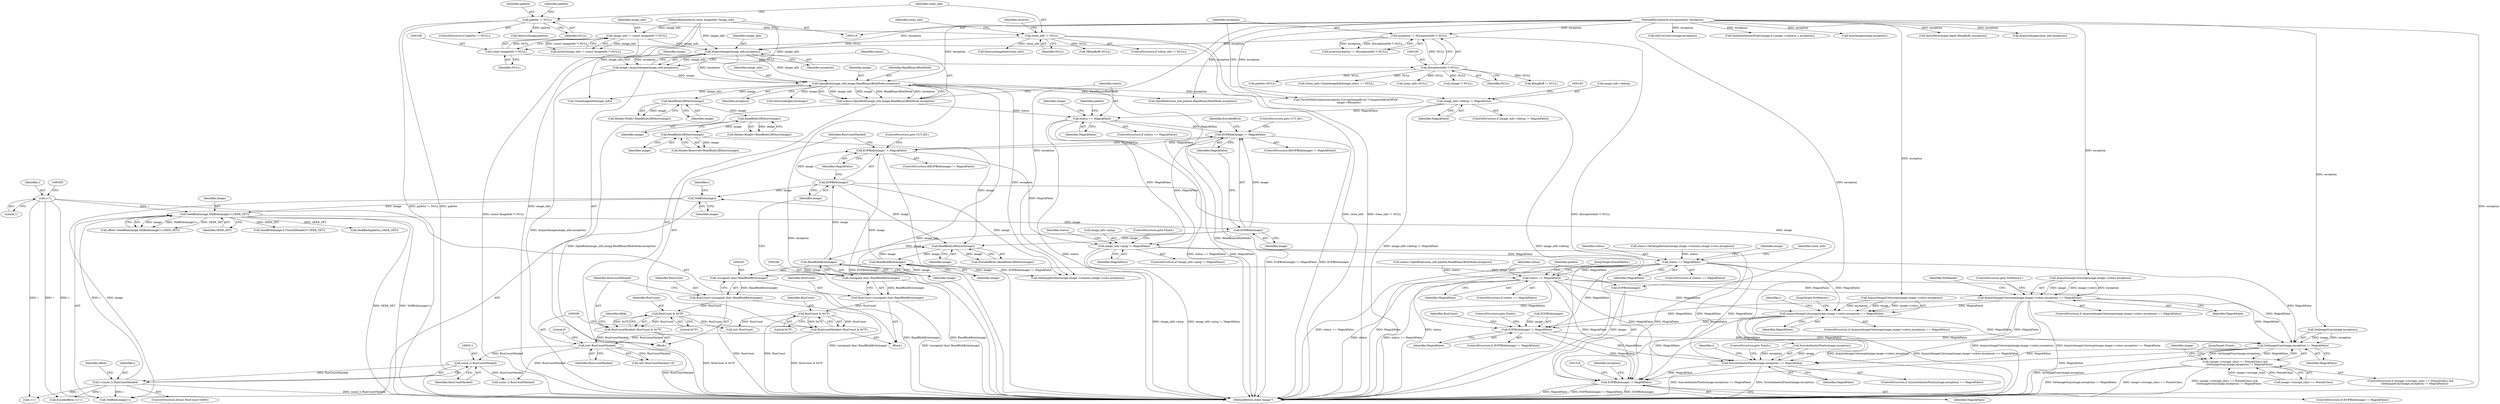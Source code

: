 digraph "0_ImageMagick_cdb383749ef7b68a38891440af8cc23e0115306d@pointer" {
"1000447" [label="(Call,image_info->ping != MagickFalse)"];
"1000330" [label="(Call,EOFBlob(image) != MagickFalse)"];
"1000331" [label="(Call,EOFBlob(image))"];
"1000315" [label="(Call,SeekBlob(image,TellBlob(image)+i,SEEK_SET))"];
"1000318" [label="(Call,TellBlob(image))"];
"1000353" [label="(Call,EOFBlob(image))"];
"1000349" [label="(Call,ReadBlobByte(image))"];
"1000282" [label="(Call,ReadBlobByte(image))"];
"1000276" [label="(Call,ReadBlobLSBShort(image))"];
"1000250" [label="(Call,ReadBlobLSBShort(image))"];
"1000244" [label="(Call,ReadBlobLSBShort(image))"];
"1000238" [label="(Call,ReadBlobLSBShort(image))"];
"1000210" [label="(Call,OpenBlob(image_info,image,ReadBinaryBlobMode,exception))"];
"1000205" [label="(Call,AcquireImage(image_info,exception))"];
"1000165" [label="(Call,image_info != (const ImageInfo *) NULL)"];
"1000120" [label="(MethodParameterIn,const ImageInfo *image_info)"];
"1000167" [label="(Call,(const ImageInfo *) NULL)"];
"1000133" [label="(Call,clone_info != NULL)"];
"1000125" [label="(Call,palette != NULL)"];
"1000192" [label="(Call,exception != (ExceptionInfo *) NULL)"];
"1000121" [label="(MethodParameterIn,ExceptionInfo *exception)"];
"1000194" [label="(Call,(ExceptionInfo *) NULL)"];
"1000203" [label="(Call,image=AcquireImage(image_info,exception))"];
"1000308" [label="(Call,i=(ssize_t) RunCountMasked)"];
"1000310" [label="(Call,(ssize_t) RunCountMasked)"];
"1000294" [label="(Call,(int) RunCountMasked)"];
"1000284" [label="(Call,RunCountMasked=RunCount & 0x7F)"];
"1000286" [label="(Call,RunCount & 0x7F)"];
"1000278" [label="(Call,RunCount=(unsigned char) ReadBlobByte(image))"];
"1000280" [label="(Call,(unsigned char) ReadBlobByte(image))"];
"1000357" [label="(Call,RunCountMasked=RunCount & 0x7F)"];
"1000359" [label="(Call,RunCount & 0x7F)"];
"1000345" [label="(Call,RunCount=(unsigned char) ReadBlobByte(image))"];
"1000347" [label="(Call,(unsigned char) ReadBlobByte(image))"];
"1000299" [label="(Call,i=1)"];
"1000216" [label="(Call,status == MagickFalse)"];
"1000208" [label="(Call,status=OpenBlob(image_info,image,ReadBinaryBlobMode,exception))"];
"1000177" [label="(Call,image_info->debug != MagickFalse)"];
"1000352" [label="(Call,EOFBlob(image) != MagickFalse)"];
"1000465" [label="(Call,status == MagickFalse)"];
"1000634" [label="(Call,status == MagickFalse)"];
"1000769" [label="(Call,AcquireImageColormap(image,image->colors,exception) == MagickFalse)"];
"1001039" [label="(Call,AcquireImageColormap(image,image->colors,exception) == MagickFalse)"];
"1001270" [label="(Call,EOFBlob(image) != MagickFalse)"];
"1001309" [label="(Call,SetImageGray(image,exception) != MagickFalse)"];
"1001303" [label="(Call,(image->storage_class == PseudoClass) &&\n          (SetImageGray(image,exception) != MagickFalse))"];
"1001472" [label="(Call,SyncAuthenticPixels(image,exception) == MagickFalse)"];
"1001506" [label="(Call,EOFBlob(image) != MagickFalse)"];
"1000192" [label="(Call,exception != (ExceptionInfo *) NULL)"];
"1000317" [label="(Call,TellBlob(image)+i)"];
"1000309" [label="(Identifier,i)"];
"1000194" [label="(Call,(ExceptionInfo *) NULL)"];
"1000126" [label="(Identifier,palette)"];
"1000347" [label="(Call,(unsigned char) ReadBlobByte(image))"];
"1000649" [label="(Identifier,palette)"];
"1000277" [label="(Identifier,image)"];
"1000246" [label="(Call,Header.Reserved=ReadBlobLSBShort(image))"];
"1000178" [label="(Call,image_info->debug)"];
"1001046" [label="(Identifier,MagickFalse)"];
"1000290" [label="(Identifier,ldblk)"];
"1000346" [label="(Identifier,RunCount)"];
"1001471" [label="(ControlStructure,if (SyncAuthenticPixels(image,exception) == MagickFalse))"];
"1001413" [label="(Identifier,i)"];
"1000361" [label="(Literal,0x7F)"];
"1000448" [label="(Call,image_info->ping)"];
"1000857" [label="(Call,SeekBlob(palette,j,SEEK_SET))"];
"1001040" [label="(Call,AcquireImageColormap(image,image->colors,exception))"];
"1000216" [label="(Call,status == MagickFalse)"];
"1000353" [label="(Call,EOFBlob(image))"];
"1000286" [label="(Call,RunCount & 0x7F)"];
"1001271" [label="(Call,EOFBlob(image))"];
"1000165" [label="(Call,image_info != (const ImageInfo *) NULL)"];
"1000213" [label="(Identifier,ReadBinaryBlobMode)"];
"1000287" [label="(Identifier,RunCount)"];
"1000282" [label="(Call,ReadBlobByte(image))"];
"1000208" [label="(Call,status=OpenBlob(image_info,image,ReadBinaryBlobMode,exception))"];
"1000239" [label="(Identifier,image)"];
"1001511" [label="(Identifier,exception)"];
"1001276" [label="(Identifier,RunCount)"];
"1001505" [label="(ControlStructure,if (EOFBlob(image) != MagickFalse))"];
"1000352" [label="(Call,EOFBlob(image) != MagickFalse)"];
"1000304" [label="(Call,(int) RunCount)"];
"1000217" [label="(Identifier,status)"];
"1000176" [label="(ControlStructure,if (image_info->debug != MagickFalse))"];
"1000359" [label="(Call,RunCount & 0x7F)"];
"1001303" [label="(Call,(image->storage_class == PseudoClass) &&\n          (SetImageGray(image,exception) != MagickFalse))"];
"1000127" [label="(Identifier,NULL)"];
"1000196" [label="(Identifier,NULL)"];
"1000274" [label="(Call,EncodedByte=ReadBlobLSBShort(image))"];
"1000296" [label="(Identifier,RunCountMasked)"];
"1000124" [label="(ControlStructure,if (palette != NULL))"];
"1000336" [label="(Identifier,EncodedByte)"];
"1000467" [label="(Identifier,MagickFalse)"];
"1001473" [label="(Call,SyncAuthenticPixels(image,exception))"];
"1000360" [label="(Identifier,RunCount)"];
"1000313" [label="(Call,offset=SeekBlob(image,TellBlob(image)+i,SEEK_SET))"];
"1000465" [label="(Call,status == MagickFalse)"];
"1000464" [label="(ControlStructure,if (status == MagickFalse))"];
"1000280" [label="(Call,(unsigned char) ReadBlobByte(image))"];
"1000212" [label="(Identifier,image)"];
"1000636" [label="(Identifier,MagickFalse)"];
"1001476" [label="(Identifier,MagickFalse)"];
"1001318" [label="(Identifier,image)"];
"1000122" [label="(Block,)"];
"1000628" [label="(Call,OpenBlob(clone_info,palette,ReadBinaryBlobMode,exception))"];
"1001317" [label="(Call,GetCutColors(image,exception))"];
"1000472" [label="(Call,(clone_info=CloneImageInfo(image_info)) == NULL)"];
"1000279" [label="(Identifier,RunCount)"];
"1000240" [label="(Call,Header.Height=ReadBlobLSBShort(image))"];
"1000285" [label="(Identifier,RunCountMasked)"];
"1000452" [label="(ControlStructure,goto Finish;)"];
"1000312" [label="(Identifier,RunCountMasked)"];
"1000278" [label="(Call,RunCount=(unsigned char) ReadBlobByte(image))"];
"1001048" [label="(JumpTarget,NoMemory:)"];
"1000231" [label="(Call,clone_info=NULL)"];
"1001477" [label="(ControlStructure,goto Finish;)"];
"1000446" [label="(ControlStructure,if (image_info->ping != MagickFalse))"];
"1000137" [label="(Identifier,clone_info)"];
"1000125" [label="(Call,palette != NULL)"];
"1000206" [label="(Identifier,image_info)"];
"1000351" [label="(ControlStructure,if(EOFBlob(image) != MagickFalse))"];
"1000229" [label="(Identifier,palette)"];
"1000455" [label="(Call,SetImageExtent(image,image->columns,image->rows,exception))"];
"1001417" [label="(Call,QueueAuthenticPixels(image,0,i,image->columns,1,exception))"];
"1000475" [label="(Call,CloneImageInfo(image_info))"];
"1000276" [label="(Call,ReadBlobLSBShort(image))"];
"1000166" [label="(Identifier,image_info)"];
"1000769" [label="(Call,AcquireImageColormap(image,image->colors,exception) == MagickFalse)"];
"1000451" [label="(Identifier,MagickFalse)"];
"1001478" [label="(JumpTarget,Finish:)"];
"1000470" [label="(Identifier,image)"];
"1000356" [label="(ControlStructure,goto CUT_KO;)"];
"1000777" [label="(ControlStructure,goto NoMemory;)"];
"1000215" [label="(ControlStructure,if (status == MagickFalse))"];
"1000302" [label="(ControlStructure,if((int) RunCount<0x80))"];
"1000315" [label="(Call,SeekBlob(image,TellBlob(image)+i,SEEK_SET))"];
"1000210" [label="(Call,OpenBlob(image_info,image,ReadBinaryBlobMode,exception))"];
"1000218" [label="(Identifier,MagickFalse)"];
"1000221" [label="(Identifier,image)"];
"1000169" [label="(Identifier,NULL)"];
"1000474" [label="(Identifier,clone_info)"];
"1000466" [label="(Identifier,status)"];
"1001294" [label="(Call,SyncImage(image,exception))"];
"1000638" [label="(JumpTarget,ErasePalette:)"];
"1000768" [label="(ControlStructure,if (AcquireImageColormap(image,image->colors,exception) == MagickFalse))"];
"1000205" [label="(Call,AcquireImage(image_info,exception))"];
"1000193" [label="(Identifier,exception)"];
"1000332" [label="(Identifier,image)"];
"1000319" [label="(Identifier,image)"];
"1000177" [label="(Call,image_info->debug != MagickFalse)"];
"1001304" [label="(Call,image->storage_class == PseudoClass)"];
"1001302" [label="(ControlStructure,if ((image->storage_class == PseudoClass) &&\n          (SetImageGray(image,exception) != MagickFalse)))"];
"1000222" [label="(Call,DestroyImageList(image))"];
"1000318" [label="(Call,TellBlob(image))"];
"1000141" [label="(Identifier,severity)"];
"1000138" [label="(Call,DestroyImageInfo(clone_info))"];
"1000130" [label="(Call,DestroyImage(palette))"];
"1001309" [label="(Call,SetImageGray(image,exception) != MagickFalse)"];
"1000329" [label="(ControlStructure,if(EOFBlob(image) != MagickFalse))"];
"1000191" [label="(Call,assert(exception != (ExceptionInfo *) NULL))"];
"1000316" [label="(Identifier,image)"];
"1000135" [label="(Identifier,NULL)"];
"1001273" [label="(Identifier,MagickFalse)"];
"1001039" [label="(Call,AcquireImageColormap(image,image->colors,exception) == MagickFalse)"];
"1000250" [label="(Call,ReadBlobLSBShort(image))"];
"1001274" [label="(ControlStructure,goto Finish;)"];
"1000633" [label="(ControlStructure,if (status == MagickFalse))"];
"1000133" [label="(Call,clone_info != NULL)"];
"1000245" [label="(Identifier,image)"];
"1000288" [label="(Literal,0x7F)"];
"1000357" [label="(Call,RunCountMasked=RunCount & 0x7F)"];
"1000159" [label="(Call,*BImgBuff=NULL)"];
"1001310" [label="(Call,SetImageGray(image,exception))"];
"1000308" [label="(Call,i=(ssize_t) RunCountMasked)"];
"1000299" [label="(Call,i=1)"];
"1001054" [label="(Identifier,i)"];
"1000331" [label="(Call,EOFBlob(image))"];
"1000350" [label="(Identifier,image)"];
"1000330" [label="(Call,EOFBlob(image) != MagickFalse)"];
"1001510" [label="(Call,ThrowFileException(exception,CorruptImageError,\"UnexpectedEndOfFile\",\n      image->filename))"];
"1000297" [label="(Literal,0)"];
"1000294" [label="(Call,(int) RunCountMasked)"];
"1000132" [label="(ControlStructure,if (clone_info != NULL))"];
"1000225" [label="(Call,(Image *) NULL)"];
"1001286" [label="(Call,InsertRow(image,depth,BImgBuff,i,exception))"];
"1000349" [label="(Call,ReadBlobByte(image))"];
"1000298" [label="(Block,)"];
"1000209" [label="(Identifier,status)"];
"1000334" [label="(ControlStructure,goto CUT_KO;)"];
"1000770" [label="(Call,AcquireImageColormap(image,image->colors,exception))"];
"1001524" [label="(MethodReturn,static Image *)"];
"1000776" [label="(Identifier,MagickFalse)"];
"1000355" [label="(Identifier,MagickFalse)"];
"1000333" [label="(Identifier,MagickFalse)"];
"1000211" [label="(Identifier,image_info)"];
"1000234" [label="(Call,Header.Width=ReadBlobLSBShort(image))"];
"1000354" [label="(Identifier,image)"];
"1000621" [label="(Call,AcquireImage(clone_info,exception))"];
"1001270" [label="(Call,EOFBlob(image) != MagickFalse)"];
"1000447" [label="(Call,image_info->ping != MagickFalse)"];
"1000238" [label="(Call,ReadBlobLSBShort(image))"];
"1000181" [label="(Identifier,MagickFalse)"];
"1000214" [label="(Identifier,exception)"];
"1001472" [label="(Call,SyncAuthenticPixels(image,exception) == MagickFalse)"];
"1000314" [label="(Identifier,offset)"];
"1000454" [label="(Identifier,status)"];
"1001480" [label="(Call,BImgBuff != NULL)"];
"1000310" [label="(Call,(ssize_t) RunCountMasked)"];
"1000251" [label="(Identifier,image)"];
"1000134" [label="(Identifier,clone_info)"];
"1000283" [label="(Identifier,image)"];
"1000635" [label="(Identifier,status)"];
"1000634" [label="(Call,status == MagickFalse)"];
"1000284" [label="(Call,RunCountMasked=RunCount & 0x7F)"];
"1000453" [label="(Call,status=SetImageExtent(image,image->columns,image->rows,exception))"];
"1000121" [label="(MethodParameterIn,ExceptionInfo *exception)"];
"1000301" [label="(Literal,1)"];
"1000337" [label="(Call,i+1)"];
"1001038" [label="(ControlStructure,if (AcquireImageColormap(image,image->colors,exception) == MagickFalse))"];
"1000120" [label="(MethodParameterIn,const ImageInfo *image_info)"];
"1000781" [label="(Identifier,PalHeader)"];
"1001509" [label="(Identifier,MagickFalse)"];
"1000244" [label="(Call,ReadBlobLSBShort(image))"];
"1000335" [label="(Call,EncodedByte-=i+1)"];
"1001269" [label="(ControlStructure,if (EOFBlob(image) != MagickFalse))"];
"1001506" [label="(Call,EOFBlob(image) != MagickFalse)"];
"1001507" [label="(Call,EOFBlob(image))"];
"1000358" [label="(Identifier,RunCountMasked)"];
"1000164" [label="(Call,assert(image_info != (const ImageInfo *) NULL))"];
"1001132" [label="(Call,SeekBlob(image,6 /*sizeof(Header)*/,SEEK_SET))"];
"1000300" [label="(Identifier,i)"];
"1000129" [label="(Identifier,palette)"];
"1000320" [label="(Identifier,i)"];
"1000345" [label="(Call,RunCount=(unsigned char) ReadBlobByte(image))"];
"1000321" [label="(Identifier,SEEK_SET)"];
"1001313" [label="(Identifier,MagickFalse)"];
"1000207" [label="(Identifier,exception)"];
"1000626" [label="(Call,status=OpenBlob(clone_info,palette,ReadBinaryBlobMode,exception))"];
"1000203" [label="(Call,image=AcquireImage(image_info,exception))"];
"1000204" [label="(Identifier,image)"];
"1000293" [label="(Call,(int) RunCountMasked!=0)"];
"1000342" [label="(Call,(ssize_t) RunCountMasked)"];
"1000167" [label="(Call,(const ImageInfo *) NULL)"];
"1000228" [label="(Call,palette=NULL)"];
"1000447" -> "1000446"  [label="AST: "];
"1000447" -> "1000451"  [label="CFG: "];
"1000448" -> "1000447"  [label="AST: "];
"1000451" -> "1000447"  [label="AST: "];
"1000452" -> "1000447"  [label="CFG: "];
"1000454" -> "1000447"  [label="CFG: "];
"1000447" -> "1001524"  [label="DDG: image_info->ping != MagickFalse"];
"1000447" -> "1001524"  [label="DDG: image_info->ping"];
"1000330" -> "1000447"  [label="DDG: MagickFalse"];
"1000216" -> "1000447"  [label="DDG: MagickFalse"];
"1000352" -> "1000447"  [label="DDG: MagickFalse"];
"1000447" -> "1000465"  [label="DDG: MagickFalse"];
"1000447" -> "1001506"  [label="DDG: MagickFalse"];
"1000330" -> "1000329"  [label="AST: "];
"1000330" -> "1000333"  [label="CFG: "];
"1000331" -> "1000330"  [label="AST: "];
"1000333" -> "1000330"  [label="AST: "];
"1000334" -> "1000330"  [label="CFG: "];
"1000336" -> "1000330"  [label="CFG: "];
"1000330" -> "1001524"  [label="DDG: EOFBlob(image)"];
"1000330" -> "1001524"  [label="DDG: EOFBlob(image) != MagickFalse"];
"1000331" -> "1000330"  [label="DDG: image"];
"1000216" -> "1000330"  [label="DDG: MagickFalse"];
"1000352" -> "1000330"  [label="DDG: MagickFalse"];
"1000330" -> "1000352"  [label="DDG: MagickFalse"];
"1000331" -> "1000332"  [label="CFG: "];
"1000332" -> "1000331"  [label="AST: "];
"1000333" -> "1000331"  [label="CFG: "];
"1000331" -> "1000276"  [label="DDG: image"];
"1000315" -> "1000331"  [label="DDG: image"];
"1000331" -> "1000349"  [label="DDG: image"];
"1000315" -> "1000313"  [label="AST: "];
"1000315" -> "1000321"  [label="CFG: "];
"1000316" -> "1000315"  [label="AST: "];
"1000317" -> "1000315"  [label="AST: "];
"1000321" -> "1000315"  [label="AST: "];
"1000313" -> "1000315"  [label="CFG: "];
"1000315" -> "1001524"  [label="DDG: SEEK_SET"];
"1000315" -> "1001524"  [label="DDG: TellBlob(image)+i"];
"1000315" -> "1000313"  [label="DDG: image"];
"1000315" -> "1000313"  [label="DDG: TellBlob(image)+i"];
"1000315" -> "1000313"  [label="DDG: SEEK_SET"];
"1000318" -> "1000315"  [label="DDG: image"];
"1000308" -> "1000315"  [label="DDG: i"];
"1000299" -> "1000315"  [label="DDG: i"];
"1000315" -> "1000857"  [label="DDG: SEEK_SET"];
"1000315" -> "1001132"  [label="DDG: SEEK_SET"];
"1000318" -> "1000317"  [label="AST: "];
"1000318" -> "1000319"  [label="CFG: "];
"1000319" -> "1000318"  [label="AST: "];
"1000320" -> "1000318"  [label="CFG: "];
"1000318" -> "1000317"  [label="DDG: image"];
"1000353" -> "1000318"  [label="DDG: image"];
"1000282" -> "1000318"  [label="DDG: image"];
"1000353" -> "1000352"  [label="AST: "];
"1000353" -> "1000354"  [label="CFG: "];
"1000354" -> "1000353"  [label="AST: "];
"1000355" -> "1000353"  [label="CFG: "];
"1000353" -> "1000276"  [label="DDG: image"];
"1000353" -> "1000352"  [label="DDG: image"];
"1000349" -> "1000353"  [label="DDG: image"];
"1000353" -> "1000455"  [label="DDG: image"];
"1000353" -> "1001507"  [label="DDG: image"];
"1000349" -> "1000347"  [label="AST: "];
"1000349" -> "1000350"  [label="CFG: "];
"1000350" -> "1000349"  [label="AST: "];
"1000347" -> "1000349"  [label="CFG: "];
"1000349" -> "1000347"  [label="DDG: image"];
"1000282" -> "1000280"  [label="AST: "];
"1000282" -> "1000283"  [label="CFG: "];
"1000283" -> "1000282"  [label="AST: "];
"1000280" -> "1000282"  [label="CFG: "];
"1000282" -> "1000276"  [label="DDG: image"];
"1000282" -> "1000280"  [label="DDG: image"];
"1000276" -> "1000282"  [label="DDG: image"];
"1000282" -> "1000455"  [label="DDG: image"];
"1000282" -> "1001507"  [label="DDG: image"];
"1000276" -> "1000274"  [label="AST: "];
"1000276" -> "1000277"  [label="CFG: "];
"1000277" -> "1000276"  [label="AST: "];
"1000274" -> "1000276"  [label="CFG: "];
"1000276" -> "1000274"  [label="DDG: image"];
"1000250" -> "1000276"  [label="DDG: image"];
"1000250" -> "1000246"  [label="AST: "];
"1000250" -> "1000251"  [label="CFG: "];
"1000251" -> "1000250"  [label="AST: "];
"1000246" -> "1000250"  [label="CFG: "];
"1000250" -> "1000246"  [label="DDG: image"];
"1000244" -> "1000250"  [label="DDG: image"];
"1000244" -> "1000240"  [label="AST: "];
"1000244" -> "1000245"  [label="CFG: "];
"1000245" -> "1000244"  [label="AST: "];
"1000240" -> "1000244"  [label="CFG: "];
"1000244" -> "1000240"  [label="DDG: image"];
"1000238" -> "1000244"  [label="DDG: image"];
"1000238" -> "1000234"  [label="AST: "];
"1000238" -> "1000239"  [label="CFG: "];
"1000239" -> "1000238"  [label="AST: "];
"1000234" -> "1000238"  [label="CFG: "];
"1000238" -> "1000234"  [label="DDG: image"];
"1000210" -> "1000238"  [label="DDG: image"];
"1000210" -> "1000208"  [label="AST: "];
"1000210" -> "1000214"  [label="CFG: "];
"1000211" -> "1000210"  [label="AST: "];
"1000212" -> "1000210"  [label="AST: "];
"1000213" -> "1000210"  [label="AST: "];
"1000214" -> "1000210"  [label="AST: "];
"1000208" -> "1000210"  [label="CFG: "];
"1000210" -> "1001524"  [label="DDG: exception"];
"1000210" -> "1001524"  [label="DDG: image_info"];
"1000210" -> "1001524"  [label="DDG: ReadBinaryBlobMode"];
"1000210" -> "1000208"  [label="DDG: image_info"];
"1000210" -> "1000208"  [label="DDG: image"];
"1000210" -> "1000208"  [label="DDG: ReadBinaryBlobMode"];
"1000210" -> "1000208"  [label="DDG: exception"];
"1000205" -> "1000210"  [label="DDG: image_info"];
"1000205" -> "1000210"  [label="DDG: exception"];
"1000120" -> "1000210"  [label="DDG: image_info"];
"1000203" -> "1000210"  [label="DDG: image"];
"1000121" -> "1000210"  [label="DDG: exception"];
"1000210" -> "1000222"  [label="DDG: image"];
"1000210" -> "1000455"  [label="DDG: exception"];
"1000210" -> "1000475"  [label="DDG: image_info"];
"1000210" -> "1000628"  [label="DDG: ReadBinaryBlobMode"];
"1000210" -> "1001510"  [label="DDG: exception"];
"1000205" -> "1000203"  [label="AST: "];
"1000205" -> "1000207"  [label="CFG: "];
"1000206" -> "1000205"  [label="AST: "];
"1000207" -> "1000205"  [label="AST: "];
"1000203" -> "1000205"  [label="CFG: "];
"1000205" -> "1000203"  [label="DDG: image_info"];
"1000205" -> "1000203"  [label="DDG: exception"];
"1000165" -> "1000205"  [label="DDG: image_info"];
"1000120" -> "1000205"  [label="DDG: image_info"];
"1000192" -> "1000205"  [label="DDG: exception"];
"1000121" -> "1000205"  [label="DDG: exception"];
"1000165" -> "1000164"  [label="AST: "];
"1000165" -> "1000167"  [label="CFG: "];
"1000166" -> "1000165"  [label="AST: "];
"1000167" -> "1000165"  [label="AST: "];
"1000164" -> "1000165"  [label="CFG: "];
"1000165" -> "1001524"  [label="DDG: (const ImageInfo *) NULL"];
"1000165" -> "1000164"  [label="DDG: image_info"];
"1000165" -> "1000164"  [label="DDG: (const ImageInfo *) NULL"];
"1000120" -> "1000165"  [label="DDG: image_info"];
"1000167" -> "1000165"  [label="DDG: NULL"];
"1000120" -> "1000119"  [label="AST: "];
"1000120" -> "1001524"  [label="DDG: image_info"];
"1000120" -> "1000475"  [label="DDG: image_info"];
"1000167" -> "1000169"  [label="CFG: "];
"1000168" -> "1000167"  [label="AST: "];
"1000169" -> "1000167"  [label="AST: "];
"1000133" -> "1000167"  [label="DDG: NULL"];
"1000167" -> "1000194"  [label="DDG: NULL"];
"1000133" -> "1000132"  [label="AST: "];
"1000133" -> "1000135"  [label="CFG: "];
"1000134" -> "1000133"  [label="AST: "];
"1000135" -> "1000133"  [label="AST: "];
"1000137" -> "1000133"  [label="CFG: "];
"1000141" -> "1000133"  [label="CFG: "];
"1000133" -> "1001524"  [label="DDG: clone_info"];
"1000133" -> "1001524"  [label="DDG: clone_info != NULL"];
"1000125" -> "1000133"  [label="DDG: NULL"];
"1000133" -> "1000138"  [label="DDG: clone_info"];
"1000133" -> "1000159"  [label="DDG: NULL"];
"1000125" -> "1000124"  [label="AST: "];
"1000125" -> "1000127"  [label="CFG: "];
"1000126" -> "1000125"  [label="AST: "];
"1000127" -> "1000125"  [label="AST: "];
"1000129" -> "1000125"  [label="CFG: "];
"1000134" -> "1000125"  [label="CFG: "];
"1000125" -> "1001524"  [label="DDG: palette"];
"1000125" -> "1001524"  [label="DDG: palette != NULL"];
"1000125" -> "1000130"  [label="DDG: palette"];
"1000192" -> "1000191"  [label="AST: "];
"1000192" -> "1000194"  [label="CFG: "];
"1000193" -> "1000192"  [label="AST: "];
"1000194" -> "1000192"  [label="AST: "];
"1000191" -> "1000192"  [label="CFG: "];
"1000192" -> "1001524"  [label="DDG: (ExceptionInfo *) NULL"];
"1000192" -> "1000191"  [label="DDG: exception"];
"1000192" -> "1000191"  [label="DDG: (ExceptionInfo *) NULL"];
"1000121" -> "1000192"  [label="DDG: exception"];
"1000194" -> "1000192"  [label="DDG: NULL"];
"1000121" -> "1000119"  [label="AST: "];
"1000121" -> "1001524"  [label="DDG: exception"];
"1000121" -> "1000455"  [label="DDG: exception"];
"1000121" -> "1000621"  [label="DDG: exception"];
"1000121" -> "1000628"  [label="DDG: exception"];
"1000121" -> "1000770"  [label="DDG: exception"];
"1000121" -> "1001040"  [label="DDG: exception"];
"1000121" -> "1001286"  [label="DDG: exception"];
"1000121" -> "1001294"  [label="DDG: exception"];
"1000121" -> "1001310"  [label="DDG: exception"];
"1000121" -> "1001317"  [label="DDG: exception"];
"1000121" -> "1001417"  [label="DDG: exception"];
"1000121" -> "1001473"  [label="DDG: exception"];
"1000121" -> "1001510"  [label="DDG: exception"];
"1000194" -> "1000196"  [label="CFG: "];
"1000195" -> "1000194"  [label="AST: "];
"1000196" -> "1000194"  [label="AST: "];
"1000194" -> "1000225"  [label="DDG: NULL"];
"1000194" -> "1000228"  [label="DDG: NULL"];
"1000194" -> "1000231"  [label="DDG: NULL"];
"1000194" -> "1000472"  [label="DDG: NULL"];
"1000194" -> "1001480"  [label="DDG: NULL"];
"1000203" -> "1000122"  [label="AST: "];
"1000204" -> "1000203"  [label="AST: "];
"1000209" -> "1000203"  [label="CFG: "];
"1000203" -> "1001524"  [label="DDG: AcquireImage(image_info,exception)"];
"1000308" -> "1000302"  [label="AST: "];
"1000308" -> "1000310"  [label="CFG: "];
"1000309" -> "1000308"  [label="AST: "];
"1000310" -> "1000308"  [label="AST: "];
"1000314" -> "1000308"  [label="CFG: "];
"1000308" -> "1001524"  [label="DDG: (ssize_t) RunCountMasked"];
"1000310" -> "1000308"  [label="DDG: RunCountMasked"];
"1000308" -> "1000317"  [label="DDG: i"];
"1000308" -> "1000335"  [label="DDG: i"];
"1000308" -> "1000337"  [label="DDG: i"];
"1000310" -> "1000312"  [label="CFG: "];
"1000311" -> "1000310"  [label="AST: "];
"1000312" -> "1000310"  [label="AST: "];
"1000294" -> "1000310"  [label="DDG: RunCountMasked"];
"1000310" -> "1000342"  [label="DDG: RunCountMasked"];
"1000294" -> "1000293"  [label="AST: "];
"1000294" -> "1000296"  [label="CFG: "];
"1000295" -> "1000294"  [label="AST: "];
"1000296" -> "1000294"  [label="AST: "];
"1000297" -> "1000294"  [label="CFG: "];
"1000294" -> "1001524"  [label="DDG: RunCountMasked"];
"1000294" -> "1000293"  [label="DDG: RunCountMasked"];
"1000284" -> "1000294"  [label="DDG: RunCountMasked"];
"1000357" -> "1000294"  [label="DDG: RunCountMasked"];
"1000294" -> "1000342"  [label="DDG: RunCountMasked"];
"1000284" -> "1000122"  [label="AST: "];
"1000284" -> "1000286"  [label="CFG: "];
"1000285" -> "1000284"  [label="AST: "];
"1000286" -> "1000284"  [label="AST: "];
"1000290" -> "1000284"  [label="CFG: "];
"1000284" -> "1001524"  [label="DDG: RunCount & 0x7F"];
"1000286" -> "1000284"  [label="DDG: RunCount"];
"1000286" -> "1000284"  [label="DDG: 0x7F"];
"1000286" -> "1000288"  [label="CFG: "];
"1000287" -> "1000286"  [label="AST: "];
"1000288" -> "1000286"  [label="AST: "];
"1000286" -> "1001524"  [label="DDG: RunCount"];
"1000278" -> "1000286"  [label="DDG: RunCount"];
"1000286" -> "1000304"  [label="DDG: RunCount"];
"1000278" -> "1000122"  [label="AST: "];
"1000278" -> "1000280"  [label="CFG: "];
"1000279" -> "1000278"  [label="AST: "];
"1000280" -> "1000278"  [label="AST: "];
"1000285" -> "1000278"  [label="CFG: "];
"1000278" -> "1001524"  [label="DDG: (unsigned char) ReadBlobByte(image)"];
"1000280" -> "1000278"  [label="DDG: ReadBlobByte(image)"];
"1000281" -> "1000280"  [label="AST: "];
"1000280" -> "1001524"  [label="DDG: ReadBlobByte(image)"];
"1000357" -> "1000298"  [label="AST: "];
"1000357" -> "1000359"  [label="CFG: "];
"1000358" -> "1000357"  [label="AST: "];
"1000359" -> "1000357"  [label="AST: "];
"1000295" -> "1000357"  [label="CFG: "];
"1000357" -> "1001524"  [label="DDG: RunCount & 0x7F"];
"1000359" -> "1000357"  [label="DDG: RunCount"];
"1000359" -> "1000357"  [label="DDG: 0x7F"];
"1000359" -> "1000361"  [label="CFG: "];
"1000360" -> "1000359"  [label="AST: "];
"1000361" -> "1000359"  [label="AST: "];
"1000359" -> "1001524"  [label="DDG: RunCount"];
"1000359" -> "1000304"  [label="DDG: RunCount"];
"1000345" -> "1000359"  [label="DDG: RunCount"];
"1000345" -> "1000298"  [label="AST: "];
"1000345" -> "1000347"  [label="CFG: "];
"1000346" -> "1000345"  [label="AST: "];
"1000347" -> "1000345"  [label="AST: "];
"1000354" -> "1000345"  [label="CFG: "];
"1000345" -> "1001524"  [label="DDG: (unsigned char) ReadBlobByte(image)"];
"1000347" -> "1000345"  [label="DDG: ReadBlobByte(image)"];
"1000348" -> "1000347"  [label="AST: "];
"1000347" -> "1001524"  [label="DDG: ReadBlobByte(image)"];
"1000299" -> "1000298"  [label="AST: "];
"1000299" -> "1000301"  [label="CFG: "];
"1000300" -> "1000299"  [label="AST: "];
"1000301" -> "1000299"  [label="AST: "];
"1000305" -> "1000299"  [label="CFG: "];
"1000299" -> "1000317"  [label="DDG: i"];
"1000299" -> "1000335"  [label="DDG: i"];
"1000299" -> "1000337"  [label="DDG: i"];
"1000216" -> "1000215"  [label="AST: "];
"1000216" -> "1000218"  [label="CFG: "];
"1000217" -> "1000216"  [label="AST: "];
"1000218" -> "1000216"  [label="AST: "];
"1000221" -> "1000216"  [label="CFG: "];
"1000229" -> "1000216"  [label="CFG: "];
"1000216" -> "1001524"  [label="DDG: status == MagickFalse"];
"1000216" -> "1001524"  [label="DDG: status"];
"1000216" -> "1001524"  [label="DDG: MagickFalse"];
"1000208" -> "1000216"  [label="DDG: status"];
"1000177" -> "1000216"  [label="DDG: MagickFalse"];
"1000208" -> "1000122"  [label="AST: "];
"1000209" -> "1000208"  [label="AST: "];
"1000217" -> "1000208"  [label="CFG: "];
"1000208" -> "1001524"  [label="DDG: OpenBlob(image_info,image,ReadBinaryBlobMode,exception)"];
"1000177" -> "1000176"  [label="AST: "];
"1000177" -> "1000181"  [label="CFG: "];
"1000178" -> "1000177"  [label="AST: "];
"1000181" -> "1000177"  [label="AST: "];
"1000183" -> "1000177"  [label="CFG: "];
"1000193" -> "1000177"  [label="CFG: "];
"1000177" -> "1001524"  [label="DDG: image_info->debug"];
"1000177" -> "1001524"  [label="DDG: image_info->debug != MagickFalse"];
"1000352" -> "1000351"  [label="AST: "];
"1000352" -> "1000355"  [label="CFG: "];
"1000355" -> "1000352"  [label="AST: "];
"1000356" -> "1000352"  [label="CFG: "];
"1000358" -> "1000352"  [label="CFG: "];
"1000352" -> "1001524"  [label="DDG: EOFBlob(image)"];
"1000352" -> "1001524"  [label="DDG: EOFBlob(image) != MagickFalse"];
"1000465" -> "1000464"  [label="AST: "];
"1000465" -> "1000467"  [label="CFG: "];
"1000466" -> "1000465"  [label="AST: "];
"1000467" -> "1000465"  [label="AST: "];
"1000470" -> "1000465"  [label="CFG: "];
"1000474" -> "1000465"  [label="CFG: "];
"1000465" -> "1001524"  [label="DDG: status == MagickFalse"];
"1000465" -> "1001524"  [label="DDG: MagickFalse"];
"1000465" -> "1001524"  [label="DDG: status"];
"1000453" -> "1000465"  [label="DDG: status"];
"1000465" -> "1000634"  [label="DDG: MagickFalse"];
"1000465" -> "1001039"  [label="DDG: MagickFalse"];
"1000465" -> "1001270"  [label="DDG: MagickFalse"];
"1000465" -> "1001309"  [label="DDG: MagickFalse"];
"1000465" -> "1001472"  [label="DDG: MagickFalse"];
"1000465" -> "1001506"  [label="DDG: MagickFalse"];
"1000634" -> "1000633"  [label="AST: "];
"1000634" -> "1000636"  [label="CFG: "];
"1000635" -> "1000634"  [label="AST: "];
"1000636" -> "1000634"  [label="AST: "];
"1000638" -> "1000634"  [label="CFG: "];
"1000649" -> "1000634"  [label="CFG: "];
"1000634" -> "1001524"  [label="DDG: status"];
"1000634" -> "1001524"  [label="DDG: status == MagickFalse"];
"1000626" -> "1000634"  [label="DDG: status"];
"1000634" -> "1000769"  [label="DDG: MagickFalse"];
"1000634" -> "1001039"  [label="DDG: MagickFalse"];
"1000634" -> "1001270"  [label="DDG: MagickFalse"];
"1000634" -> "1001309"  [label="DDG: MagickFalse"];
"1000634" -> "1001472"  [label="DDG: MagickFalse"];
"1000634" -> "1001506"  [label="DDG: MagickFalse"];
"1000769" -> "1000768"  [label="AST: "];
"1000769" -> "1000776"  [label="CFG: "];
"1000770" -> "1000769"  [label="AST: "];
"1000776" -> "1000769"  [label="AST: "];
"1000777" -> "1000769"  [label="CFG: "];
"1000781" -> "1000769"  [label="CFG: "];
"1000769" -> "1001524"  [label="DDG: AcquireImageColormap(image,image->colors,exception) == MagickFalse"];
"1000769" -> "1001524"  [label="DDG: AcquireImageColormap(image,image->colors,exception)"];
"1000770" -> "1000769"  [label="DDG: image"];
"1000770" -> "1000769"  [label="DDG: image->colors"];
"1000770" -> "1000769"  [label="DDG: exception"];
"1000769" -> "1001039"  [label="DDG: MagickFalse"];
"1000769" -> "1001270"  [label="DDG: MagickFalse"];
"1000769" -> "1001309"  [label="DDG: MagickFalse"];
"1000769" -> "1001472"  [label="DDG: MagickFalse"];
"1000769" -> "1001506"  [label="DDG: MagickFalse"];
"1001039" -> "1001038"  [label="AST: "];
"1001039" -> "1001046"  [label="CFG: "];
"1001040" -> "1001039"  [label="AST: "];
"1001046" -> "1001039"  [label="AST: "];
"1001048" -> "1001039"  [label="CFG: "];
"1001054" -> "1001039"  [label="CFG: "];
"1001039" -> "1001524"  [label="DDG: AcquireImageColormap(image,image->colors,exception)"];
"1001039" -> "1001524"  [label="DDG: AcquireImageColormap(image,image->colors,exception) == MagickFalse"];
"1001040" -> "1001039"  [label="DDG: image"];
"1001040" -> "1001039"  [label="DDG: image->colors"];
"1001040" -> "1001039"  [label="DDG: exception"];
"1001039" -> "1001270"  [label="DDG: MagickFalse"];
"1001039" -> "1001309"  [label="DDG: MagickFalse"];
"1001039" -> "1001472"  [label="DDG: MagickFalse"];
"1001039" -> "1001506"  [label="DDG: MagickFalse"];
"1001270" -> "1001269"  [label="AST: "];
"1001270" -> "1001273"  [label="CFG: "];
"1001271" -> "1001270"  [label="AST: "];
"1001273" -> "1001270"  [label="AST: "];
"1001274" -> "1001270"  [label="CFG: "];
"1001276" -> "1001270"  [label="CFG: "];
"1001271" -> "1001270"  [label="DDG: image"];
"1001270" -> "1001309"  [label="DDG: MagickFalse"];
"1001270" -> "1001472"  [label="DDG: MagickFalse"];
"1001270" -> "1001506"  [label="DDG: MagickFalse"];
"1001309" -> "1001303"  [label="AST: "];
"1001309" -> "1001313"  [label="CFG: "];
"1001310" -> "1001309"  [label="AST: "];
"1001313" -> "1001309"  [label="AST: "];
"1001303" -> "1001309"  [label="CFG: "];
"1001309" -> "1001524"  [label="DDG: SetImageGray(image,exception)"];
"1001309" -> "1001303"  [label="DDG: SetImageGray(image,exception)"];
"1001309" -> "1001303"  [label="DDG: MagickFalse"];
"1001310" -> "1001309"  [label="DDG: image"];
"1001310" -> "1001309"  [label="DDG: exception"];
"1001309" -> "1001472"  [label="DDG: MagickFalse"];
"1001309" -> "1001506"  [label="DDG: MagickFalse"];
"1001303" -> "1001302"  [label="AST: "];
"1001303" -> "1001304"  [label="CFG: "];
"1001304" -> "1001303"  [label="AST: "];
"1001318" -> "1001303"  [label="CFG: "];
"1001478" -> "1001303"  [label="CFG: "];
"1001303" -> "1001524"  [label="DDG: SetImageGray(image,exception) != MagickFalse"];
"1001303" -> "1001524"  [label="DDG: image->storage_class == PseudoClass"];
"1001303" -> "1001524"  [label="DDG: (image->storage_class == PseudoClass) &&\n          (SetImageGray(image,exception) != MagickFalse)"];
"1001304" -> "1001303"  [label="DDG: image->storage_class"];
"1001304" -> "1001303"  [label="DDG: PseudoClass"];
"1001472" -> "1001471"  [label="AST: "];
"1001472" -> "1001476"  [label="CFG: "];
"1001473" -> "1001472"  [label="AST: "];
"1001476" -> "1001472"  [label="AST: "];
"1001477" -> "1001472"  [label="CFG: "];
"1001413" -> "1001472"  [label="CFG: "];
"1001472" -> "1001524"  [label="DDG: SyncAuthenticPixels(image,exception) == MagickFalse"];
"1001472" -> "1001524"  [label="DDG: SyncAuthenticPixels(image,exception)"];
"1001473" -> "1001472"  [label="DDG: image"];
"1001473" -> "1001472"  [label="DDG: exception"];
"1001472" -> "1001506"  [label="DDG: MagickFalse"];
"1001506" -> "1001505"  [label="AST: "];
"1001506" -> "1001509"  [label="CFG: "];
"1001507" -> "1001506"  [label="AST: "];
"1001509" -> "1001506"  [label="AST: "];
"1001511" -> "1001506"  [label="CFG: "];
"1001518" -> "1001506"  [label="CFG: "];
"1001506" -> "1001524"  [label="DDG: MagickFalse"];
"1001506" -> "1001524"  [label="DDG: EOFBlob(image) != MagickFalse"];
"1001506" -> "1001524"  [label="DDG: EOFBlob(image)"];
"1001507" -> "1001506"  [label="DDG: image"];
}
